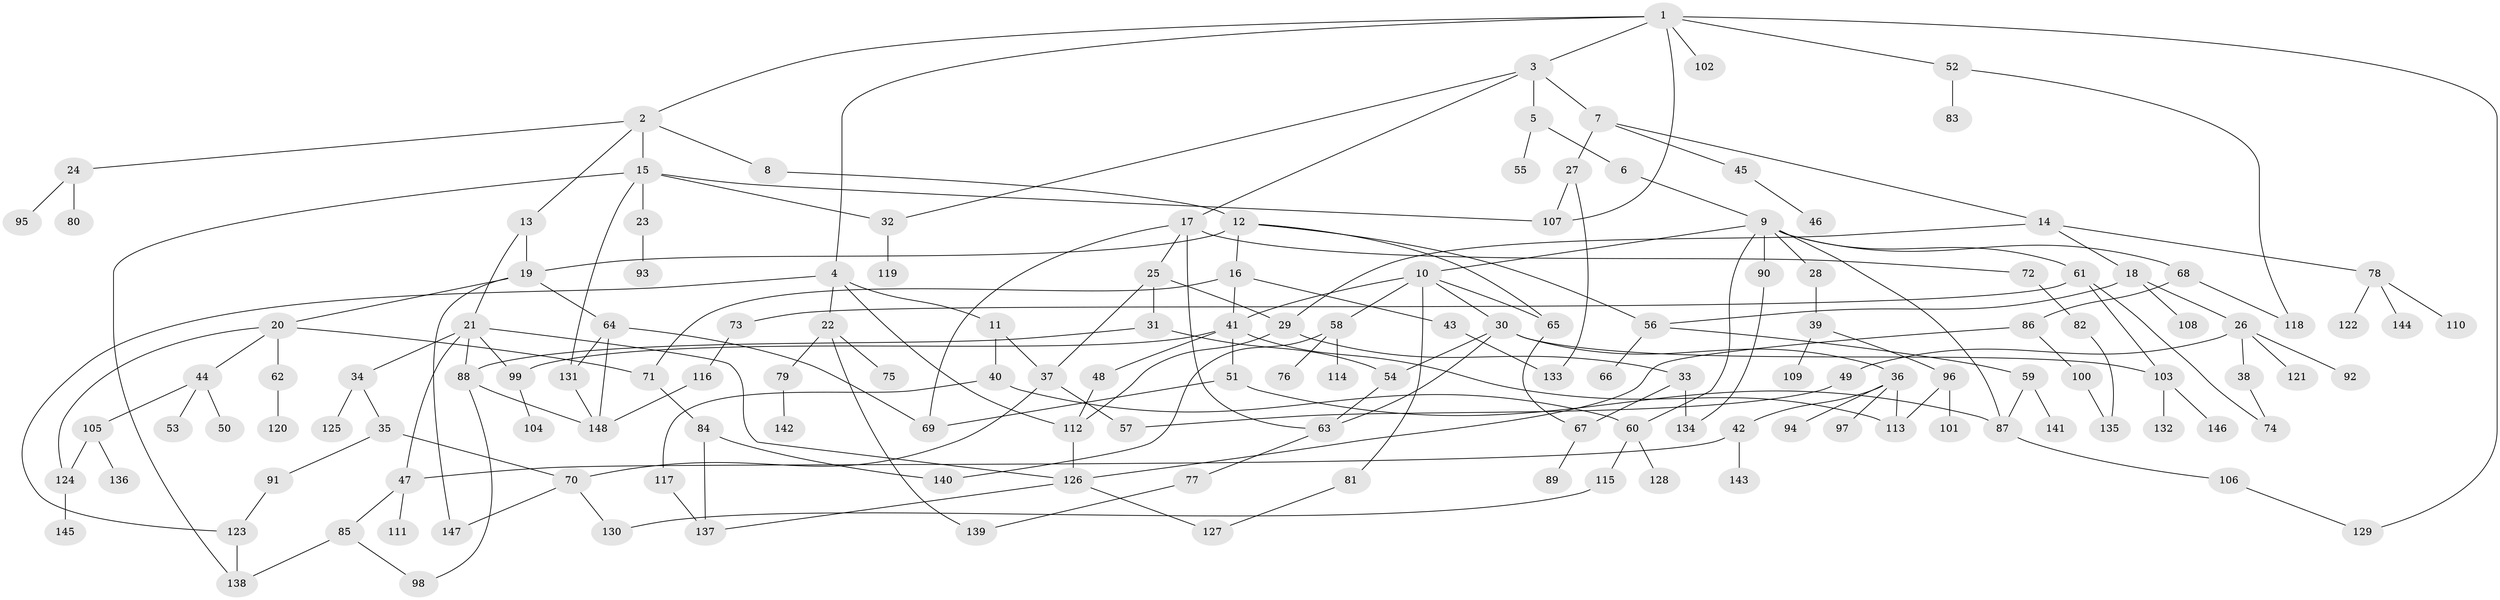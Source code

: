 // coarse degree distribution, {6: 0.1, 7: 0.06666666666666667, 5: 0.06666666666666667, 10: 0.03333333333333333, 3: 0.18333333333333332, 1: 0.11666666666666667, 2: 0.31666666666666665, 8: 0.03333333333333333, 4: 0.08333333333333333}
// Generated by graph-tools (version 1.1) at 2025/48/03/04/25 22:48:57]
// undirected, 148 vertices, 200 edges
graph export_dot {
  node [color=gray90,style=filled];
  1;
  2;
  3;
  4;
  5;
  6;
  7;
  8;
  9;
  10;
  11;
  12;
  13;
  14;
  15;
  16;
  17;
  18;
  19;
  20;
  21;
  22;
  23;
  24;
  25;
  26;
  27;
  28;
  29;
  30;
  31;
  32;
  33;
  34;
  35;
  36;
  37;
  38;
  39;
  40;
  41;
  42;
  43;
  44;
  45;
  46;
  47;
  48;
  49;
  50;
  51;
  52;
  53;
  54;
  55;
  56;
  57;
  58;
  59;
  60;
  61;
  62;
  63;
  64;
  65;
  66;
  67;
  68;
  69;
  70;
  71;
  72;
  73;
  74;
  75;
  76;
  77;
  78;
  79;
  80;
  81;
  82;
  83;
  84;
  85;
  86;
  87;
  88;
  89;
  90;
  91;
  92;
  93;
  94;
  95;
  96;
  97;
  98;
  99;
  100;
  101;
  102;
  103;
  104;
  105;
  106;
  107;
  108;
  109;
  110;
  111;
  112;
  113;
  114;
  115;
  116;
  117;
  118;
  119;
  120;
  121;
  122;
  123;
  124;
  125;
  126;
  127;
  128;
  129;
  130;
  131;
  132;
  133;
  134;
  135;
  136;
  137;
  138;
  139;
  140;
  141;
  142;
  143;
  144;
  145;
  146;
  147;
  148;
  1 -- 2;
  1 -- 3;
  1 -- 4;
  1 -- 52;
  1 -- 102;
  1 -- 129;
  1 -- 107;
  2 -- 8;
  2 -- 13;
  2 -- 15;
  2 -- 24;
  3 -- 5;
  3 -- 7;
  3 -- 17;
  3 -- 32;
  4 -- 11;
  4 -- 22;
  4 -- 123;
  4 -- 112;
  5 -- 6;
  5 -- 55;
  6 -- 9;
  7 -- 14;
  7 -- 27;
  7 -- 45;
  8 -- 12;
  9 -- 10;
  9 -- 28;
  9 -- 60;
  9 -- 61;
  9 -- 68;
  9 -- 90;
  9 -- 87;
  10 -- 30;
  10 -- 41;
  10 -- 58;
  10 -- 81;
  10 -- 65;
  11 -- 40;
  11 -- 37;
  12 -- 16;
  12 -- 19;
  12 -- 56;
  12 -- 65;
  13 -- 21;
  13 -- 19;
  14 -- 18;
  14 -- 29;
  14 -- 78;
  15 -- 23;
  15 -- 32;
  15 -- 131;
  15 -- 138;
  15 -- 107;
  16 -- 43;
  16 -- 71;
  16 -- 41;
  17 -- 25;
  17 -- 72;
  17 -- 63;
  17 -- 69;
  18 -- 26;
  18 -- 108;
  18 -- 56;
  19 -- 20;
  19 -- 64;
  19 -- 147;
  20 -- 44;
  20 -- 62;
  20 -- 124;
  20 -- 71;
  21 -- 34;
  21 -- 126;
  21 -- 47;
  21 -- 99;
  21 -- 88;
  22 -- 75;
  22 -- 79;
  22 -- 139;
  23 -- 93;
  24 -- 80;
  24 -- 95;
  25 -- 31;
  25 -- 37;
  25 -- 29;
  26 -- 38;
  26 -- 49;
  26 -- 92;
  26 -- 121;
  27 -- 107;
  27 -- 133;
  28 -- 39;
  29 -- 33;
  29 -- 112;
  30 -- 36;
  30 -- 54;
  30 -- 103;
  30 -- 63;
  31 -- 88;
  31 -- 54;
  32 -- 119;
  33 -- 67;
  33 -- 134;
  34 -- 35;
  34 -- 125;
  35 -- 70;
  35 -- 91;
  36 -- 42;
  36 -- 94;
  36 -- 97;
  36 -- 113;
  37 -- 57;
  37 -- 70;
  38 -- 74;
  39 -- 96;
  39 -- 109;
  40 -- 117;
  40 -- 60;
  41 -- 48;
  41 -- 51;
  41 -- 99;
  41 -- 113;
  42 -- 47;
  42 -- 143;
  43 -- 133;
  44 -- 50;
  44 -- 53;
  44 -- 105;
  45 -- 46;
  47 -- 85;
  47 -- 111;
  48 -- 112;
  49 -- 57;
  51 -- 69;
  51 -- 87;
  52 -- 83;
  52 -- 118;
  54 -- 63;
  56 -- 59;
  56 -- 66;
  58 -- 76;
  58 -- 114;
  58 -- 140;
  59 -- 87;
  59 -- 141;
  60 -- 115;
  60 -- 128;
  61 -- 73;
  61 -- 74;
  61 -- 103;
  62 -- 120;
  63 -- 77;
  64 -- 131;
  64 -- 69;
  64 -- 148;
  65 -- 67;
  67 -- 89;
  68 -- 86;
  68 -- 118;
  70 -- 147;
  70 -- 130;
  71 -- 84;
  72 -- 82;
  73 -- 116;
  77 -- 139;
  78 -- 110;
  78 -- 122;
  78 -- 144;
  79 -- 142;
  81 -- 127;
  82 -- 135;
  84 -- 140;
  84 -- 137;
  85 -- 98;
  85 -- 138;
  86 -- 100;
  86 -- 126;
  87 -- 106;
  88 -- 98;
  88 -- 148;
  90 -- 134;
  91 -- 123;
  96 -- 101;
  96 -- 113;
  99 -- 104;
  100 -- 135;
  103 -- 132;
  103 -- 146;
  105 -- 136;
  105 -- 124;
  106 -- 129;
  112 -- 126;
  115 -- 130;
  116 -- 148;
  117 -- 137;
  123 -- 138;
  124 -- 145;
  126 -- 137;
  126 -- 127;
  131 -- 148;
}
